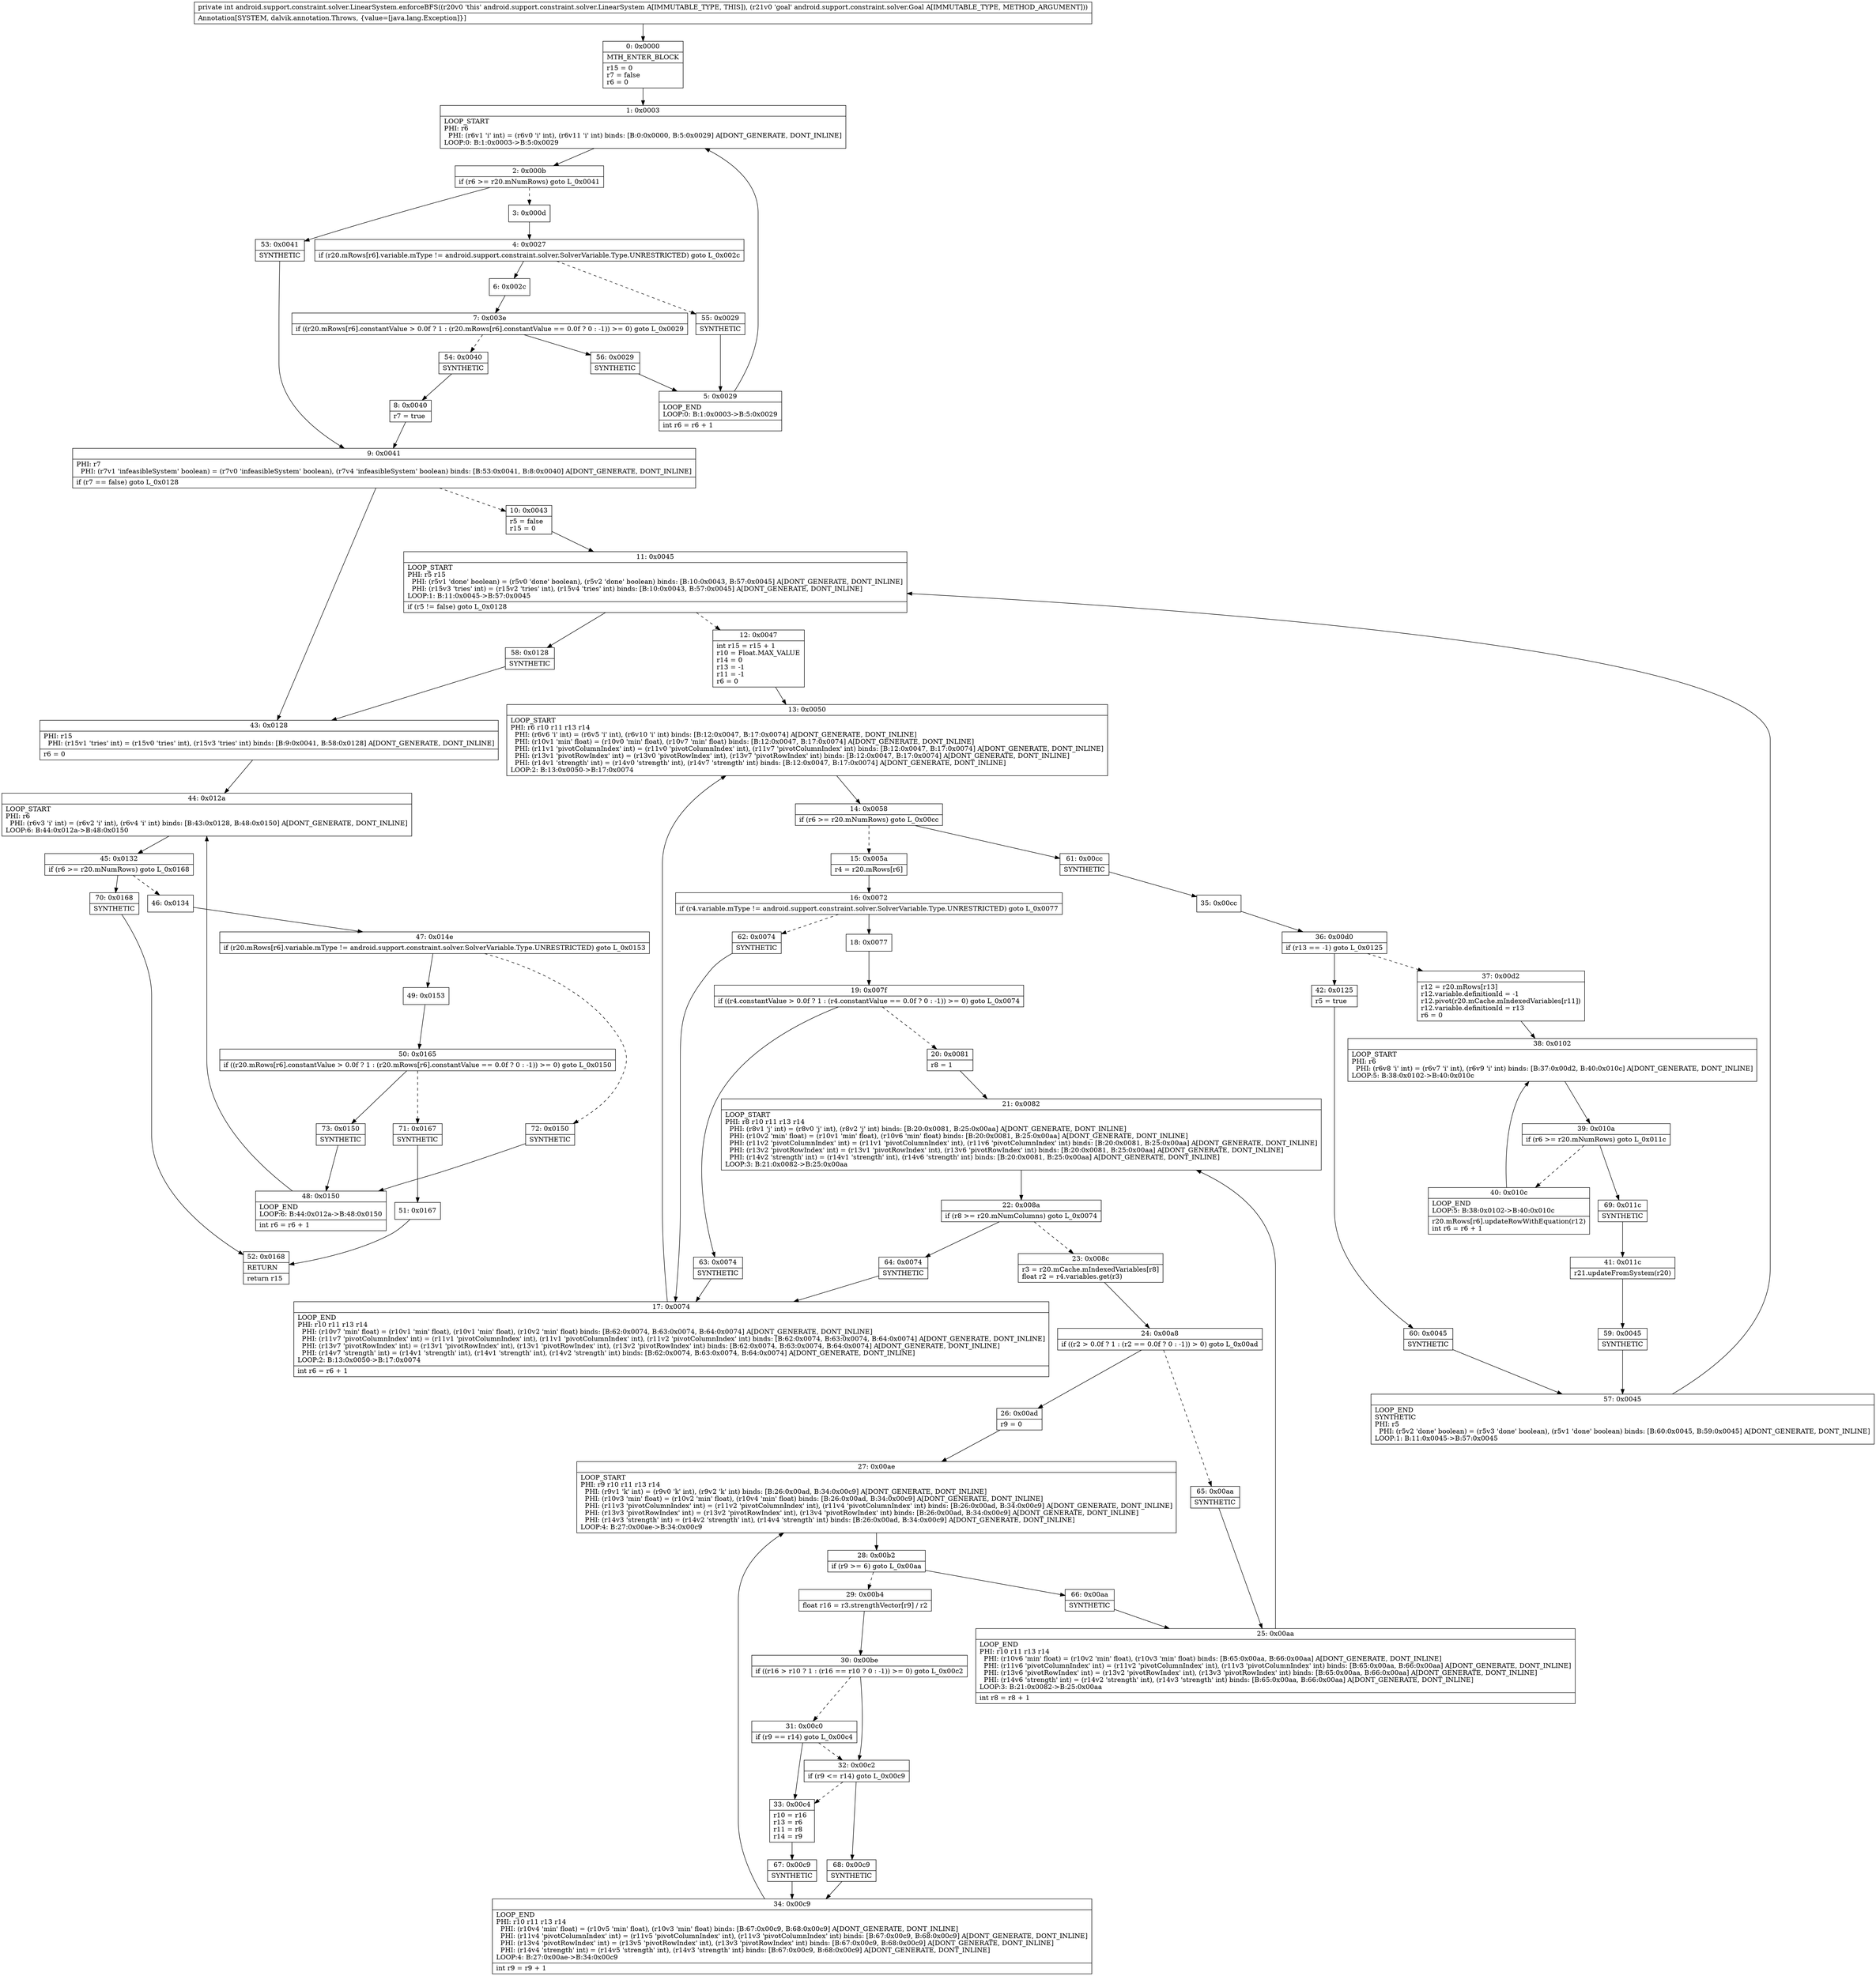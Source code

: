 digraph "CFG forandroid.support.constraint.solver.LinearSystem.enforceBFS(Landroid\/support\/constraint\/solver\/Goal;)I" {
Node_0 [shape=record,label="{0\:\ 0x0000|MTH_ENTER_BLOCK\l|r15 = 0\lr7 = false\lr6 = 0\l}"];
Node_1 [shape=record,label="{1\:\ 0x0003|LOOP_START\lPHI: r6 \l  PHI: (r6v1 'i' int) = (r6v0 'i' int), (r6v11 'i' int) binds: [B:0:0x0000, B:5:0x0029] A[DONT_GENERATE, DONT_INLINE]\lLOOP:0: B:1:0x0003\-\>B:5:0x0029\l}"];
Node_2 [shape=record,label="{2\:\ 0x000b|if (r6 \>= r20.mNumRows) goto L_0x0041\l}"];
Node_3 [shape=record,label="{3\:\ 0x000d}"];
Node_4 [shape=record,label="{4\:\ 0x0027|if (r20.mRows[r6].variable.mType != android.support.constraint.solver.SolverVariable.Type.UNRESTRICTED) goto L_0x002c\l}"];
Node_5 [shape=record,label="{5\:\ 0x0029|LOOP_END\lLOOP:0: B:1:0x0003\-\>B:5:0x0029\l|int r6 = r6 + 1\l}"];
Node_6 [shape=record,label="{6\:\ 0x002c}"];
Node_7 [shape=record,label="{7\:\ 0x003e|if ((r20.mRows[r6].constantValue \> 0.0f ? 1 : (r20.mRows[r6].constantValue == 0.0f ? 0 : \-1)) \>= 0) goto L_0x0029\l}"];
Node_8 [shape=record,label="{8\:\ 0x0040|r7 = true\l}"];
Node_9 [shape=record,label="{9\:\ 0x0041|PHI: r7 \l  PHI: (r7v1 'infeasibleSystem' boolean) = (r7v0 'infeasibleSystem' boolean), (r7v4 'infeasibleSystem' boolean) binds: [B:53:0x0041, B:8:0x0040] A[DONT_GENERATE, DONT_INLINE]\l|if (r7 == false) goto L_0x0128\l}"];
Node_10 [shape=record,label="{10\:\ 0x0043|r5 = false\lr15 = 0\l}"];
Node_11 [shape=record,label="{11\:\ 0x0045|LOOP_START\lPHI: r5 r15 \l  PHI: (r5v1 'done' boolean) = (r5v0 'done' boolean), (r5v2 'done' boolean) binds: [B:10:0x0043, B:57:0x0045] A[DONT_GENERATE, DONT_INLINE]\l  PHI: (r15v3 'tries' int) = (r15v2 'tries' int), (r15v4 'tries' int) binds: [B:10:0x0043, B:57:0x0045] A[DONT_GENERATE, DONT_INLINE]\lLOOP:1: B:11:0x0045\-\>B:57:0x0045\l|if (r5 != false) goto L_0x0128\l}"];
Node_12 [shape=record,label="{12\:\ 0x0047|int r15 = r15 + 1\lr10 = Float.MAX_VALUE\lr14 = 0\lr13 = \-1\lr11 = \-1\lr6 = 0\l}"];
Node_13 [shape=record,label="{13\:\ 0x0050|LOOP_START\lPHI: r6 r10 r11 r13 r14 \l  PHI: (r6v6 'i' int) = (r6v5 'i' int), (r6v10 'i' int) binds: [B:12:0x0047, B:17:0x0074] A[DONT_GENERATE, DONT_INLINE]\l  PHI: (r10v1 'min' float) = (r10v0 'min' float), (r10v7 'min' float) binds: [B:12:0x0047, B:17:0x0074] A[DONT_GENERATE, DONT_INLINE]\l  PHI: (r11v1 'pivotColumnIndex' int) = (r11v0 'pivotColumnIndex' int), (r11v7 'pivotColumnIndex' int) binds: [B:12:0x0047, B:17:0x0074] A[DONT_GENERATE, DONT_INLINE]\l  PHI: (r13v1 'pivotRowIndex' int) = (r13v0 'pivotRowIndex' int), (r13v7 'pivotRowIndex' int) binds: [B:12:0x0047, B:17:0x0074] A[DONT_GENERATE, DONT_INLINE]\l  PHI: (r14v1 'strength' int) = (r14v0 'strength' int), (r14v7 'strength' int) binds: [B:12:0x0047, B:17:0x0074] A[DONT_GENERATE, DONT_INLINE]\lLOOP:2: B:13:0x0050\-\>B:17:0x0074\l}"];
Node_14 [shape=record,label="{14\:\ 0x0058|if (r6 \>= r20.mNumRows) goto L_0x00cc\l}"];
Node_15 [shape=record,label="{15\:\ 0x005a|r4 = r20.mRows[r6]\l}"];
Node_16 [shape=record,label="{16\:\ 0x0072|if (r4.variable.mType != android.support.constraint.solver.SolverVariable.Type.UNRESTRICTED) goto L_0x0077\l}"];
Node_17 [shape=record,label="{17\:\ 0x0074|LOOP_END\lPHI: r10 r11 r13 r14 \l  PHI: (r10v7 'min' float) = (r10v1 'min' float), (r10v1 'min' float), (r10v2 'min' float) binds: [B:62:0x0074, B:63:0x0074, B:64:0x0074] A[DONT_GENERATE, DONT_INLINE]\l  PHI: (r11v7 'pivotColumnIndex' int) = (r11v1 'pivotColumnIndex' int), (r11v1 'pivotColumnIndex' int), (r11v2 'pivotColumnIndex' int) binds: [B:62:0x0074, B:63:0x0074, B:64:0x0074] A[DONT_GENERATE, DONT_INLINE]\l  PHI: (r13v7 'pivotRowIndex' int) = (r13v1 'pivotRowIndex' int), (r13v1 'pivotRowIndex' int), (r13v2 'pivotRowIndex' int) binds: [B:62:0x0074, B:63:0x0074, B:64:0x0074] A[DONT_GENERATE, DONT_INLINE]\l  PHI: (r14v7 'strength' int) = (r14v1 'strength' int), (r14v1 'strength' int), (r14v2 'strength' int) binds: [B:62:0x0074, B:63:0x0074, B:64:0x0074] A[DONT_GENERATE, DONT_INLINE]\lLOOP:2: B:13:0x0050\-\>B:17:0x0074\l|int r6 = r6 + 1\l}"];
Node_18 [shape=record,label="{18\:\ 0x0077}"];
Node_19 [shape=record,label="{19\:\ 0x007f|if ((r4.constantValue \> 0.0f ? 1 : (r4.constantValue == 0.0f ? 0 : \-1)) \>= 0) goto L_0x0074\l}"];
Node_20 [shape=record,label="{20\:\ 0x0081|r8 = 1\l}"];
Node_21 [shape=record,label="{21\:\ 0x0082|LOOP_START\lPHI: r8 r10 r11 r13 r14 \l  PHI: (r8v1 'j' int) = (r8v0 'j' int), (r8v2 'j' int) binds: [B:20:0x0081, B:25:0x00aa] A[DONT_GENERATE, DONT_INLINE]\l  PHI: (r10v2 'min' float) = (r10v1 'min' float), (r10v6 'min' float) binds: [B:20:0x0081, B:25:0x00aa] A[DONT_GENERATE, DONT_INLINE]\l  PHI: (r11v2 'pivotColumnIndex' int) = (r11v1 'pivotColumnIndex' int), (r11v6 'pivotColumnIndex' int) binds: [B:20:0x0081, B:25:0x00aa] A[DONT_GENERATE, DONT_INLINE]\l  PHI: (r13v2 'pivotRowIndex' int) = (r13v1 'pivotRowIndex' int), (r13v6 'pivotRowIndex' int) binds: [B:20:0x0081, B:25:0x00aa] A[DONT_GENERATE, DONT_INLINE]\l  PHI: (r14v2 'strength' int) = (r14v1 'strength' int), (r14v6 'strength' int) binds: [B:20:0x0081, B:25:0x00aa] A[DONT_GENERATE, DONT_INLINE]\lLOOP:3: B:21:0x0082\-\>B:25:0x00aa\l}"];
Node_22 [shape=record,label="{22\:\ 0x008a|if (r8 \>= r20.mNumColumns) goto L_0x0074\l}"];
Node_23 [shape=record,label="{23\:\ 0x008c|r3 = r20.mCache.mIndexedVariables[r8]\lfloat r2 = r4.variables.get(r3)\l}"];
Node_24 [shape=record,label="{24\:\ 0x00a8|if ((r2 \> 0.0f ? 1 : (r2 == 0.0f ? 0 : \-1)) \> 0) goto L_0x00ad\l}"];
Node_25 [shape=record,label="{25\:\ 0x00aa|LOOP_END\lPHI: r10 r11 r13 r14 \l  PHI: (r10v6 'min' float) = (r10v2 'min' float), (r10v3 'min' float) binds: [B:65:0x00aa, B:66:0x00aa] A[DONT_GENERATE, DONT_INLINE]\l  PHI: (r11v6 'pivotColumnIndex' int) = (r11v2 'pivotColumnIndex' int), (r11v3 'pivotColumnIndex' int) binds: [B:65:0x00aa, B:66:0x00aa] A[DONT_GENERATE, DONT_INLINE]\l  PHI: (r13v6 'pivotRowIndex' int) = (r13v2 'pivotRowIndex' int), (r13v3 'pivotRowIndex' int) binds: [B:65:0x00aa, B:66:0x00aa] A[DONT_GENERATE, DONT_INLINE]\l  PHI: (r14v6 'strength' int) = (r14v2 'strength' int), (r14v3 'strength' int) binds: [B:65:0x00aa, B:66:0x00aa] A[DONT_GENERATE, DONT_INLINE]\lLOOP:3: B:21:0x0082\-\>B:25:0x00aa\l|int r8 = r8 + 1\l}"];
Node_26 [shape=record,label="{26\:\ 0x00ad|r9 = 0\l}"];
Node_27 [shape=record,label="{27\:\ 0x00ae|LOOP_START\lPHI: r9 r10 r11 r13 r14 \l  PHI: (r9v1 'k' int) = (r9v0 'k' int), (r9v2 'k' int) binds: [B:26:0x00ad, B:34:0x00c9] A[DONT_GENERATE, DONT_INLINE]\l  PHI: (r10v3 'min' float) = (r10v2 'min' float), (r10v4 'min' float) binds: [B:26:0x00ad, B:34:0x00c9] A[DONT_GENERATE, DONT_INLINE]\l  PHI: (r11v3 'pivotColumnIndex' int) = (r11v2 'pivotColumnIndex' int), (r11v4 'pivotColumnIndex' int) binds: [B:26:0x00ad, B:34:0x00c9] A[DONT_GENERATE, DONT_INLINE]\l  PHI: (r13v3 'pivotRowIndex' int) = (r13v2 'pivotRowIndex' int), (r13v4 'pivotRowIndex' int) binds: [B:26:0x00ad, B:34:0x00c9] A[DONT_GENERATE, DONT_INLINE]\l  PHI: (r14v3 'strength' int) = (r14v2 'strength' int), (r14v4 'strength' int) binds: [B:26:0x00ad, B:34:0x00c9] A[DONT_GENERATE, DONT_INLINE]\lLOOP:4: B:27:0x00ae\-\>B:34:0x00c9\l}"];
Node_28 [shape=record,label="{28\:\ 0x00b2|if (r9 \>= 6) goto L_0x00aa\l}"];
Node_29 [shape=record,label="{29\:\ 0x00b4|float r16 = r3.strengthVector[r9] \/ r2\l}"];
Node_30 [shape=record,label="{30\:\ 0x00be|if ((r16 \> r10 ? 1 : (r16 == r10 ? 0 : \-1)) \>= 0) goto L_0x00c2\l}"];
Node_31 [shape=record,label="{31\:\ 0x00c0|if (r9 == r14) goto L_0x00c4\l}"];
Node_32 [shape=record,label="{32\:\ 0x00c2|if (r9 \<= r14) goto L_0x00c9\l}"];
Node_33 [shape=record,label="{33\:\ 0x00c4|r10 = r16\lr13 = r6\lr11 = r8\lr14 = r9\l}"];
Node_34 [shape=record,label="{34\:\ 0x00c9|LOOP_END\lPHI: r10 r11 r13 r14 \l  PHI: (r10v4 'min' float) = (r10v5 'min' float), (r10v3 'min' float) binds: [B:67:0x00c9, B:68:0x00c9] A[DONT_GENERATE, DONT_INLINE]\l  PHI: (r11v4 'pivotColumnIndex' int) = (r11v5 'pivotColumnIndex' int), (r11v3 'pivotColumnIndex' int) binds: [B:67:0x00c9, B:68:0x00c9] A[DONT_GENERATE, DONT_INLINE]\l  PHI: (r13v4 'pivotRowIndex' int) = (r13v5 'pivotRowIndex' int), (r13v3 'pivotRowIndex' int) binds: [B:67:0x00c9, B:68:0x00c9] A[DONT_GENERATE, DONT_INLINE]\l  PHI: (r14v4 'strength' int) = (r14v5 'strength' int), (r14v3 'strength' int) binds: [B:67:0x00c9, B:68:0x00c9] A[DONT_GENERATE, DONT_INLINE]\lLOOP:4: B:27:0x00ae\-\>B:34:0x00c9\l|int r9 = r9 + 1\l}"];
Node_35 [shape=record,label="{35\:\ 0x00cc}"];
Node_36 [shape=record,label="{36\:\ 0x00d0|if (r13 == \-1) goto L_0x0125\l}"];
Node_37 [shape=record,label="{37\:\ 0x00d2|r12 = r20.mRows[r13]\lr12.variable.definitionId = \-1\lr12.pivot(r20.mCache.mIndexedVariables[r11])\lr12.variable.definitionId = r13\lr6 = 0\l}"];
Node_38 [shape=record,label="{38\:\ 0x0102|LOOP_START\lPHI: r6 \l  PHI: (r6v8 'i' int) = (r6v7 'i' int), (r6v9 'i' int) binds: [B:37:0x00d2, B:40:0x010c] A[DONT_GENERATE, DONT_INLINE]\lLOOP:5: B:38:0x0102\-\>B:40:0x010c\l}"];
Node_39 [shape=record,label="{39\:\ 0x010a|if (r6 \>= r20.mNumRows) goto L_0x011c\l}"];
Node_40 [shape=record,label="{40\:\ 0x010c|LOOP_END\lLOOP:5: B:38:0x0102\-\>B:40:0x010c\l|r20.mRows[r6].updateRowWithEquation(r12)\lint r6 = r6 + 1\l}"];
Node_41 [shape=record,label="{41\:\ 0x011c|r21.updateFromSystem(r20)\l}"];
Node_42 [shape=record,label="{42\:\ 0x0125|r5 = true\l}"];
Node_43 [shape=record,label="{43\:\ 0x0128|PHI: r15 \l  PHI: (r15v1 'tries' int) = (r15v0 'tries' int), (r15v3 'tries' int) binds: [B:9:0x0041, B:58:0x0128] A[DONT_GENERATE, DONT_INLINE]\l|r6 = 0\l}"];
Node_44 [shape=record,label="{44\:\ 0x012a|LOOP_START\lPHI: r6 \l  PHI: (r6v3 'i' int) = (r6v2 'i' int), (r6v4 'i' int) binds: [B:43:0x0128, B:48:0x0150] A[DONT_GENERATE, DONT_INLINE]\lLOOP:6: B:44:0x012a\-\>B:48:0x0150\l}"];
Node_45 [shape=record,label="{45\:\ 0x0132|if (r6 \>= r20.mNumRows) goto L_0x0168\l}"];
Node_46 [shape=record,label="{46\:\ 0x0134}"];
Node_47 [shape=record,label="{47\:\ 0x014e|if (r20.mRows[r6].variable.mType != android.support.constraint.solver.SolverVariable.Type.UNRESTRICTED) goto L_0x0153\l}"];
Node_48 [shape=record,label="{48\:\ 0x0150|LOOP_END\lLOOP:6: B:44:0x012a\-\>B:48:0x0150\l|int r6 = r6 + 1\l}"];
Node_49 [shape=record,label="{49\:\ 0x0153}"];
Node_50 [shape=record,label="{50\:\ 0x0165|if ((r20.mRows[r6].constantValue \> 0.0f ? 1 : (r20.mRows[r6].constantValue == 0.0f ? 0 : \-1)) \>= 0) goto L_0x0150\l}"];
Node_51 [shape=record,label="{51\:\ 0x0167}"];
Node_52 [shape=record,label="{52\:\ 0x0168|RETURN\l|return r15\l}"];
Node_53 [shape=record,label="{53\:\ 0x0041|SYNTHETIC\l}"];
Node_54 [shape=record,label="{54\:\ 0x0040|SYNTHETIC\l}"];
Node_55 [shape=record,label="{55\:\ 0x0029|SYNTHETIC\l}"];
Node_56 [shape=record,label="{56\:\ 0x0029|SYNTHETIC\l}"];
Node_57 [shape=record,label="{57\:\ 0x0045|LOOP_END\lSYNTHETIC\lPHI: r5 \l  PHI: (r5v2 'done' boolean) = (r5v3 'done' boolean), (r5v1 'done' boolean) binds: [B:60:0x0045, B:59:0x0045] A[DONT_GENERATE, DONT_INLINE]\lLOOP:1: B:11:0x0045\-\>B:57:0x0045\l}"];
Node_58 [shape=record,label="{58\:\ 0x0128|SYNTHETIC\l}"];
Node_59 [shape=record,label="{59\:\ 0x0045|SYNTHETIC\l}"];
Node_60 [shape=record,label="{60\:\ 0x0045|SYNTHETIC\l}"];
Node_61 [shape=record,label="{61\:\ 0x00cc|SYNTHETIC\l}"];
Node_62 [shape=record,label="{62\:\ 0x0074|SYNTHETIC\l}"];
Node_63 [shape=record,label="{63\:\ 0x0074|SYNTHETIC\l}"];
Node_64 [shape=record,label="{64\:\ 0x0074|SYNTHETIC\l}"];
Node_65 [shape=record,label="{65\:\ 0x00aa|SYNTHETIC\l}"];
Node_66 [shape=record,label="{66\:\ 0x00aa|SYNTHETIC\l}"];
Node_67 [shape=record,label="{67\:\ 0x00c9|SYNTHETIC\l}"];
Node_68 [shape=record,label="{68\:\ 0x00c9|SYNTHETIC\l}"];
Node_69 [shape=record,label="{69\:\ 0x011c|SYNTHETIC\l}"];
Node_70 [shape=record,label="{70\:\ 0x0168|SYNTHETIC\l}"];
Node_71 [shape=record,label="{71\:\ 0x0167|SYNTHETIC\l}"];
Node_72 [shape=record,label="{72\:\ 0x0150|SYNTHETIC\l}"];
Node_73 [shape=record,label="{73\:\ 0x0150|SYNTHETIC\l}"];
MethodNode[shape=record,label="{private int android.support.constraint.solver.LinearSystem.enforceBFS((r20v0 'this' android.support.constraint.solver.LinearSystem A[IMMUTABLE_TYPE, THIS]), (r21v0 'goal' android.support.constraint.solver.Goal A[IMMUTABLE_TYPE, METHOD_ARGUMENT]))  | Annotation[SYSTEM, dalvik.annotation.Throws, \{value=[java.lang.Exception]\}]\l}"];
MethodNode -> Node_0;
Node_0 -> Node_1;
Node_1 -> Node_2;
Node_2 -> Node_3[style=dashed];
Node_2 -> Node_53;
Node_3 -> Node_4;
Node_4 -> Node_6;
Node_4 -> Node_55[style=dashed];
Node_5 -> Node_1;
Node_6 -> Node_7;
Node_7 -> Node_54[style=dashed];
Node_7 -> Node_56;
Node_8 -> Node_9;
Node_9 -> Node_10[style=dashed];
Node_9 -> Node_43;
Node_10 -> Node_11;
Node_11 -> Node_12[style=dashed];
Node_11 -> Node_58;
Node_12 -> Node_13;
Node_13 -> Node_14;
Node_14 -> Node_15[style=dashed];
Node_14 -> Node_61;
Node_15 -> Node_16;
Node_16 -> Node_18;
Node_16 -> Node_62[style=dashed];
Node_17 -> Node_13;
Node_18 -> Node_19;
Node_19 -> Node_20[style=dashed];
Node_19 -> Node_63;
Node_20 -> Node_21;
Node_21 -> Node_22;
Node_22 -> Node_23[style=dashed];
Node_22 -> Node_64;
Node_23 -> Node_24;
Node_24 -> Node_26;
Node_24 -> Node_65[style=dashed];
Node_25 -> Node_21;
Node_26 -> Node_27;
Node_27 -> Node_28;
Node_28 -> Node_29[style=dashed];
Node_28 -> Node_66;
Node_29 -> Node_30;
Node_30 -> Node_31[style=dashed];
Node_30 -> Node_32;
Node_31 -> Node_32[style=dashed];
Node_31 -> Node_33;
Node_32 -> Node_33[style=dashed];
Node_32 -> Node_68;
Node_33 -> Node_67;
Node_34 -> Node_27;
Node_35 -> Node_36;
Node_36 -> Node_37[style=dashed];
Node_36 -> Node_42;
Node_37 -> Node_38;
Node_38 -> Node_39;
Node_39 -> Node_40[style=dashed];
Node_39 -> Node_69;
Node_40 -> Node_38;
Node_41 -> Node_59;
Node_42 -> Node_60;
Node_43 -> Node_44;
Node_44 -> Node_45;
Node_45 -> Node_46[style=dashed];
Node_45 -> Node_70;
Node_46 -> Node_47;
Node_47 -> Node_49;
Node_47 -> Node_72[style=dashed];
Node_48 -> Node_44;
Node_49 -> Node_50;
Node_50 -> Node_71[style=dashed];
Node_50 -> Node_73;
Node_51 -> Node_52;
Node_53 -> Node_9;
Node_54 -> Node_8;
Node_55 -> Node_5;
Node_56 -> Node_5;
Node_57 -> Node_11;
Node_58 -> Node_43;
Node_59 -> Node_57;
Node_60 -> Node_57;
Node_61 -> Node_35;
Node_62 -> Node_17;
Node_63 -> Node_17;
Node_64 -> Node_17;
Node_65 -> Node_25;
Node_66 -> Node_25;
Node_67 -> Node_34;
Node_68 -> Node_34;
Node_69 -> Node_41;
Node_70 -> Node_52;
Node_71 -> Node_51;
Node_72 -> Node_48;
Node_73 -> Node_48;
}

